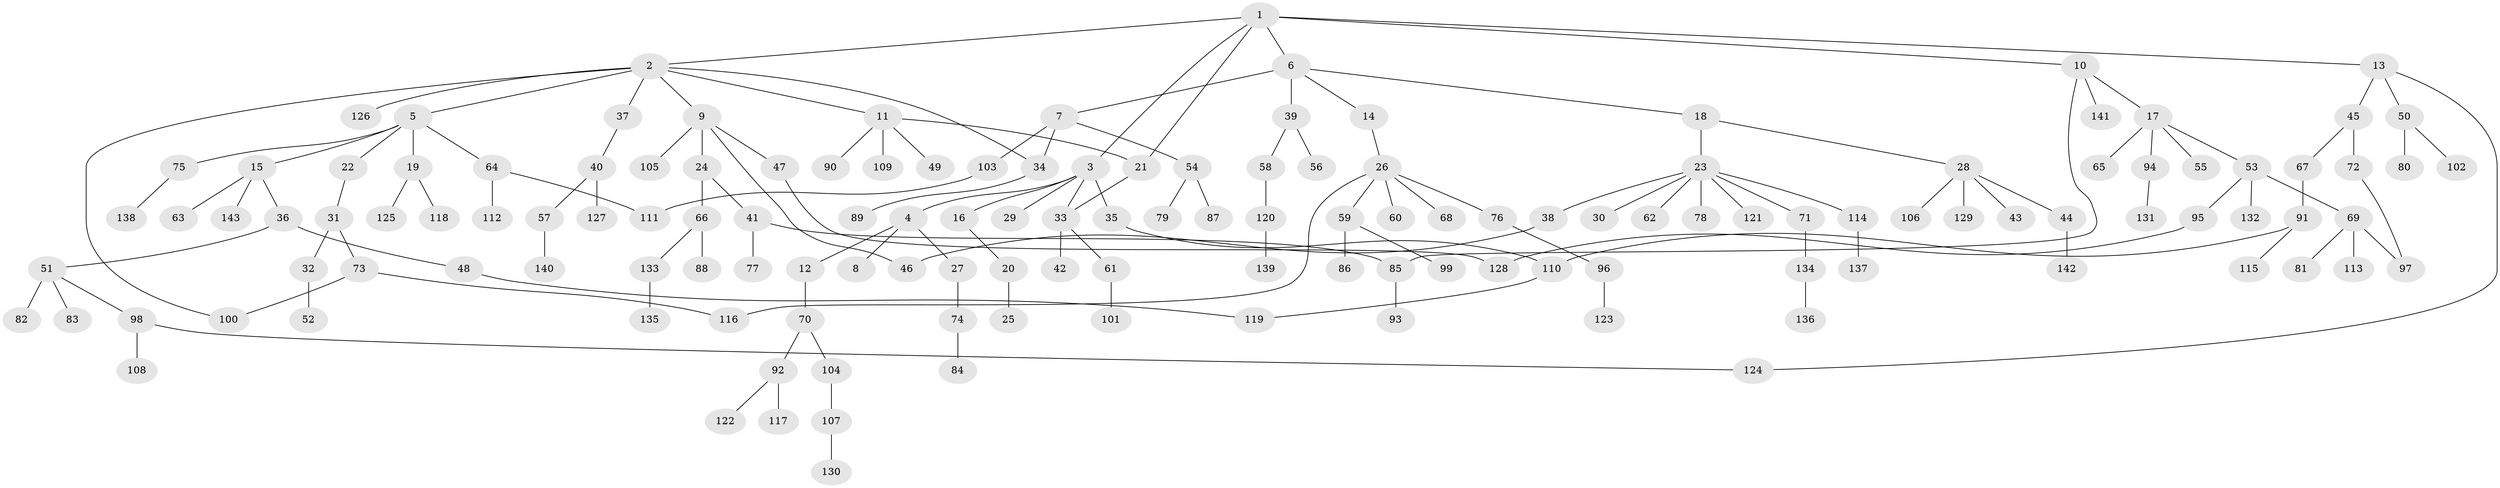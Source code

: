 // Generated by graph-tools (version 1.1) at 2025/49/03/09/25 03:49:16]
// undirected, 143 vertices, 155 edges
graph export_dot {
graph [start="1"]
  node [color=gray90,style=filled];
  1;
  2;
  3;
  4;
  5;
  6;
  7;
  8;
  9;
  10;
  11;
  12;
  13;
  14;
  15;
  16;
  17;
  18;
  19;
  20;
  21;
  22;
  23;
  24;
  25;
  26;
  27;
  28;
  29;
  30;
  31;
  32;
  33;
  34;
  35;
  36;
  37;
  38;
  39;
  40;
  41;
  42;
  43;
  44;
  45;
  46;
  47;
  48;
  49;
  50;
  51;
  52;
  53;
  54;
  55;
  56;
  57;
  58;
  59;
  60;
  61;
  62;
  63;
  64;
  65;
  66;
  67;
  68;
  69;
  70;
  71;
  72;
  73;
  74;
  75;
  76;
  77;
  78;
  79;
  80;
  81;
  82;
  83;
  84;
  85;
  86;
  87;
  88;
  89;
  90;
  91;
  92;
  93;
  94;
  95;
  96;
  97;
  98;
  99;
  100;
  101;
  102;
  103;
  104;
  105;
  106;
  107;
  108;
  109;
  110;
  111;
  112;
  113;
  114;
  115;
  116;
  117;
  118;
  119;
  120;
  121;
  122;
  123;
  124;
  125;
  126;
  127;
  128;
  129;
  130;
  131;
  132;
  133;
  134;
  135;
  136;
  137;
  138;
  139;
  140;
  141;
  142;
  143;
  1 -- 2;
  1 -- 3;
  1 -- 6;
  1 -- 10;
  1 -- 13;
  1 -- 21;
  2 -- 5;
  2 -- 9;
  2 -- 11;
  2 -- 34;
  2 -- 37;
  2 -- 100;
  2 -- 126;
  3 -- 4;
  3 -- 16;
  3 -- 29;
  3 -- 33;
  3 -- 35;
  4 -- 8;
  4 -- 12;
  4 -- 27;
  5 -- 15;
  5 -- 19;
  5 -- 22;
  5 -- 64;
  5 -- 75;
  6 -- 7;
  6 -- 14;
  6 -- 18;
  6 -- 39;
  7 -- 54;
  7 -- 103;
  7 -- 34;
  9 -- 24;
  9 -- 46;
  9 -- 47;
  9 -- 105;
  10 -- 17;
  10 -- 85;
  10 -- 141;
  11 -- 21;
  11 -- 49;
  11 -- 90;
  11 -- 109;
  12 -- 70;
  13 -- 45;
  13 -- 50;
  13 -- 124;
  14 -- 26;
  15 -- 36;
  15 -- 63;
  15 -- 143;
  16 -- 20;
  17 -- 53;
  17 -- 55;
  17 -- 65;
  17 -- 94;
  18 -- 23;
  18 -- 28;
  19 -- 118;
  19 -- 125;
  20 -- 25;
  21 -- 33;
  22 -- 31;
  23 -- 30;
  23 -- 38;
  23 -- 62;
  23 -- 71;
  23 -- 78;
  23 -- 114;
  23 -- 121;
  24 -- 41;
  24 -- 66;
  26 -- 59;
  26 -- 60;
  26 -- 68;
  26 -- 76;
  26 -- 116;
  27 -- 74;
  28 -- 43;
  28 -- 44;
  28 -- 106;
  28 -- 129;
  31 -- 32;
  31 -- 73;
  32 -- 52;
  33 -- 42;
  33 -- 61;
  34 -- 89;
  35 -- 110;
  36 -- 48;
  36 -- 51;
  37 -- 40;
  38 -- 46;
  39 -- 56;
  39 -- 58;
  40 -- 57;
  40 -- 127;
  41 -- 77;
  41 -- 85;
  44 -- 142;
  45 -- 67;
  45 -- 72;
  47 -- 128;
  48 -- 119;
  50 -- 80;
  50 -- 102;
  51 -- 82;
  51 -- 83;
  51 -- 98;
  53 -- 69;
  53 -- 95;
  53 -- 132;
  54 -- 79;
  54 -- 87;
  57 -- 140;
  58 -- 120;
  59 -- 86;
  59 -- 99;
  61 -- 101;
  64 -- 112;
  64 -- 111;
  66 -- 88;
  66 -- 133;
  67 -- 91;
  69 -- 81;
  69 -- 97;
  69 -- 113;
  70 -- 92;
  70 -- 104;
  71 -- 134;
  72 -- 97;
  73 -- 116;
  73 -- 100;
  74 -- 84;
  75 -- 138;
  76 -- 96;
  85 -- 93;
  91 -- 115;
  91 -- 110;
  92 -- 117;
  92 -- 122;
  94 -- 131;
  95 -- 128;
  96 -- 123;
  98 -- 108;
  98 -- 124;
  103 -- 111;
  104 -- 107;
  107 -- 130;
  110 -- 119;
  114 -- 137;
  120 -- 139;
  133 -- 135;
  134 -- 136;
}
